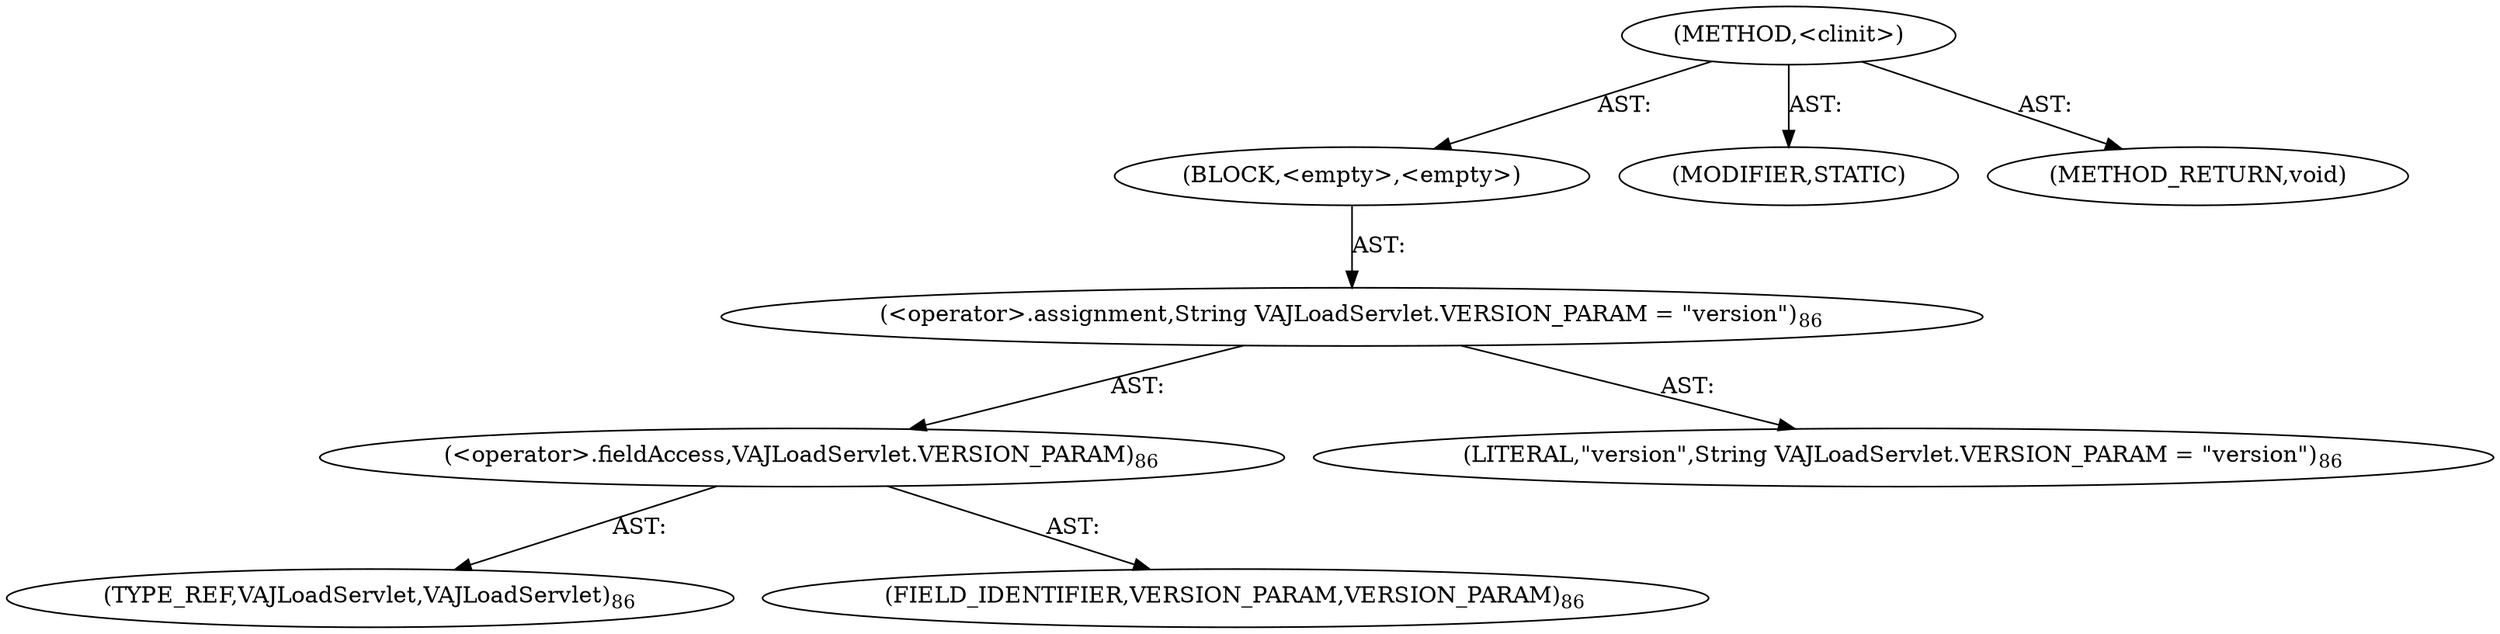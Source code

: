 digraph "&lt;clinit&gt;" {  
"111669149698" [label = <(METHOD,&lt;clinit&gt;)> ]
"25769803779" [label = <(BLOCK,&lt;empty&gt;,&lt;empty&gt;)> ]
"30064771097" [label = <(&lt;operator&gt;.assignment,String VAJLoadServlet.VERSION_PARAM = &quot;version&quot;)<SUB>86</SUB>> ]
"30064771098" [label = <(&lt;operator&gt;.fieldAccess,VAJLoadServlet.VERSION_PARAM)<SUB>86</SUB>> ]
"180388626433" [label = <(TYPE_REF,VAJLoadServlet,VAJLoadServlet)<SUB>86</SUB>> ]
"55834574852" [label = <(FIELD_IDENTIFIER,VERSION_PARAM,VERSION_PARAM)<SUB>86</SUB>> ]
"90194313217" [label = <(LITERAL,&quot;version&quot;,String VAJLoadServlet.VERSION_PARAM = &quot;version&quot;)<SUB>86</SUB>> ]
"133143986182" [label = <(MODIFIER,STATIC)> ]
"128849018882" [label = <(METHOD_RETURN,void)> ]
  "111669149698" -> "25769803779"  [ label = "AST: "] 
  "111669149698" -> "133143986182"  [ label = "AST: "] 
  "111669149698" -> "128849018882"  [ label = "AST: "] 
  "25769803779" -> "30064771097"  [ label = "AST: "] 
  "30064771097" -> "30064771098"  [ label = "AST: "] 
  "30064771097" -> "90194313217"  [ label = "AST: "] 
  "30064771098" -> "180388626433"  [ label = "AST: "] 
  "30064771098" -> "55834574852"  [ label = "AST: "] 
}
